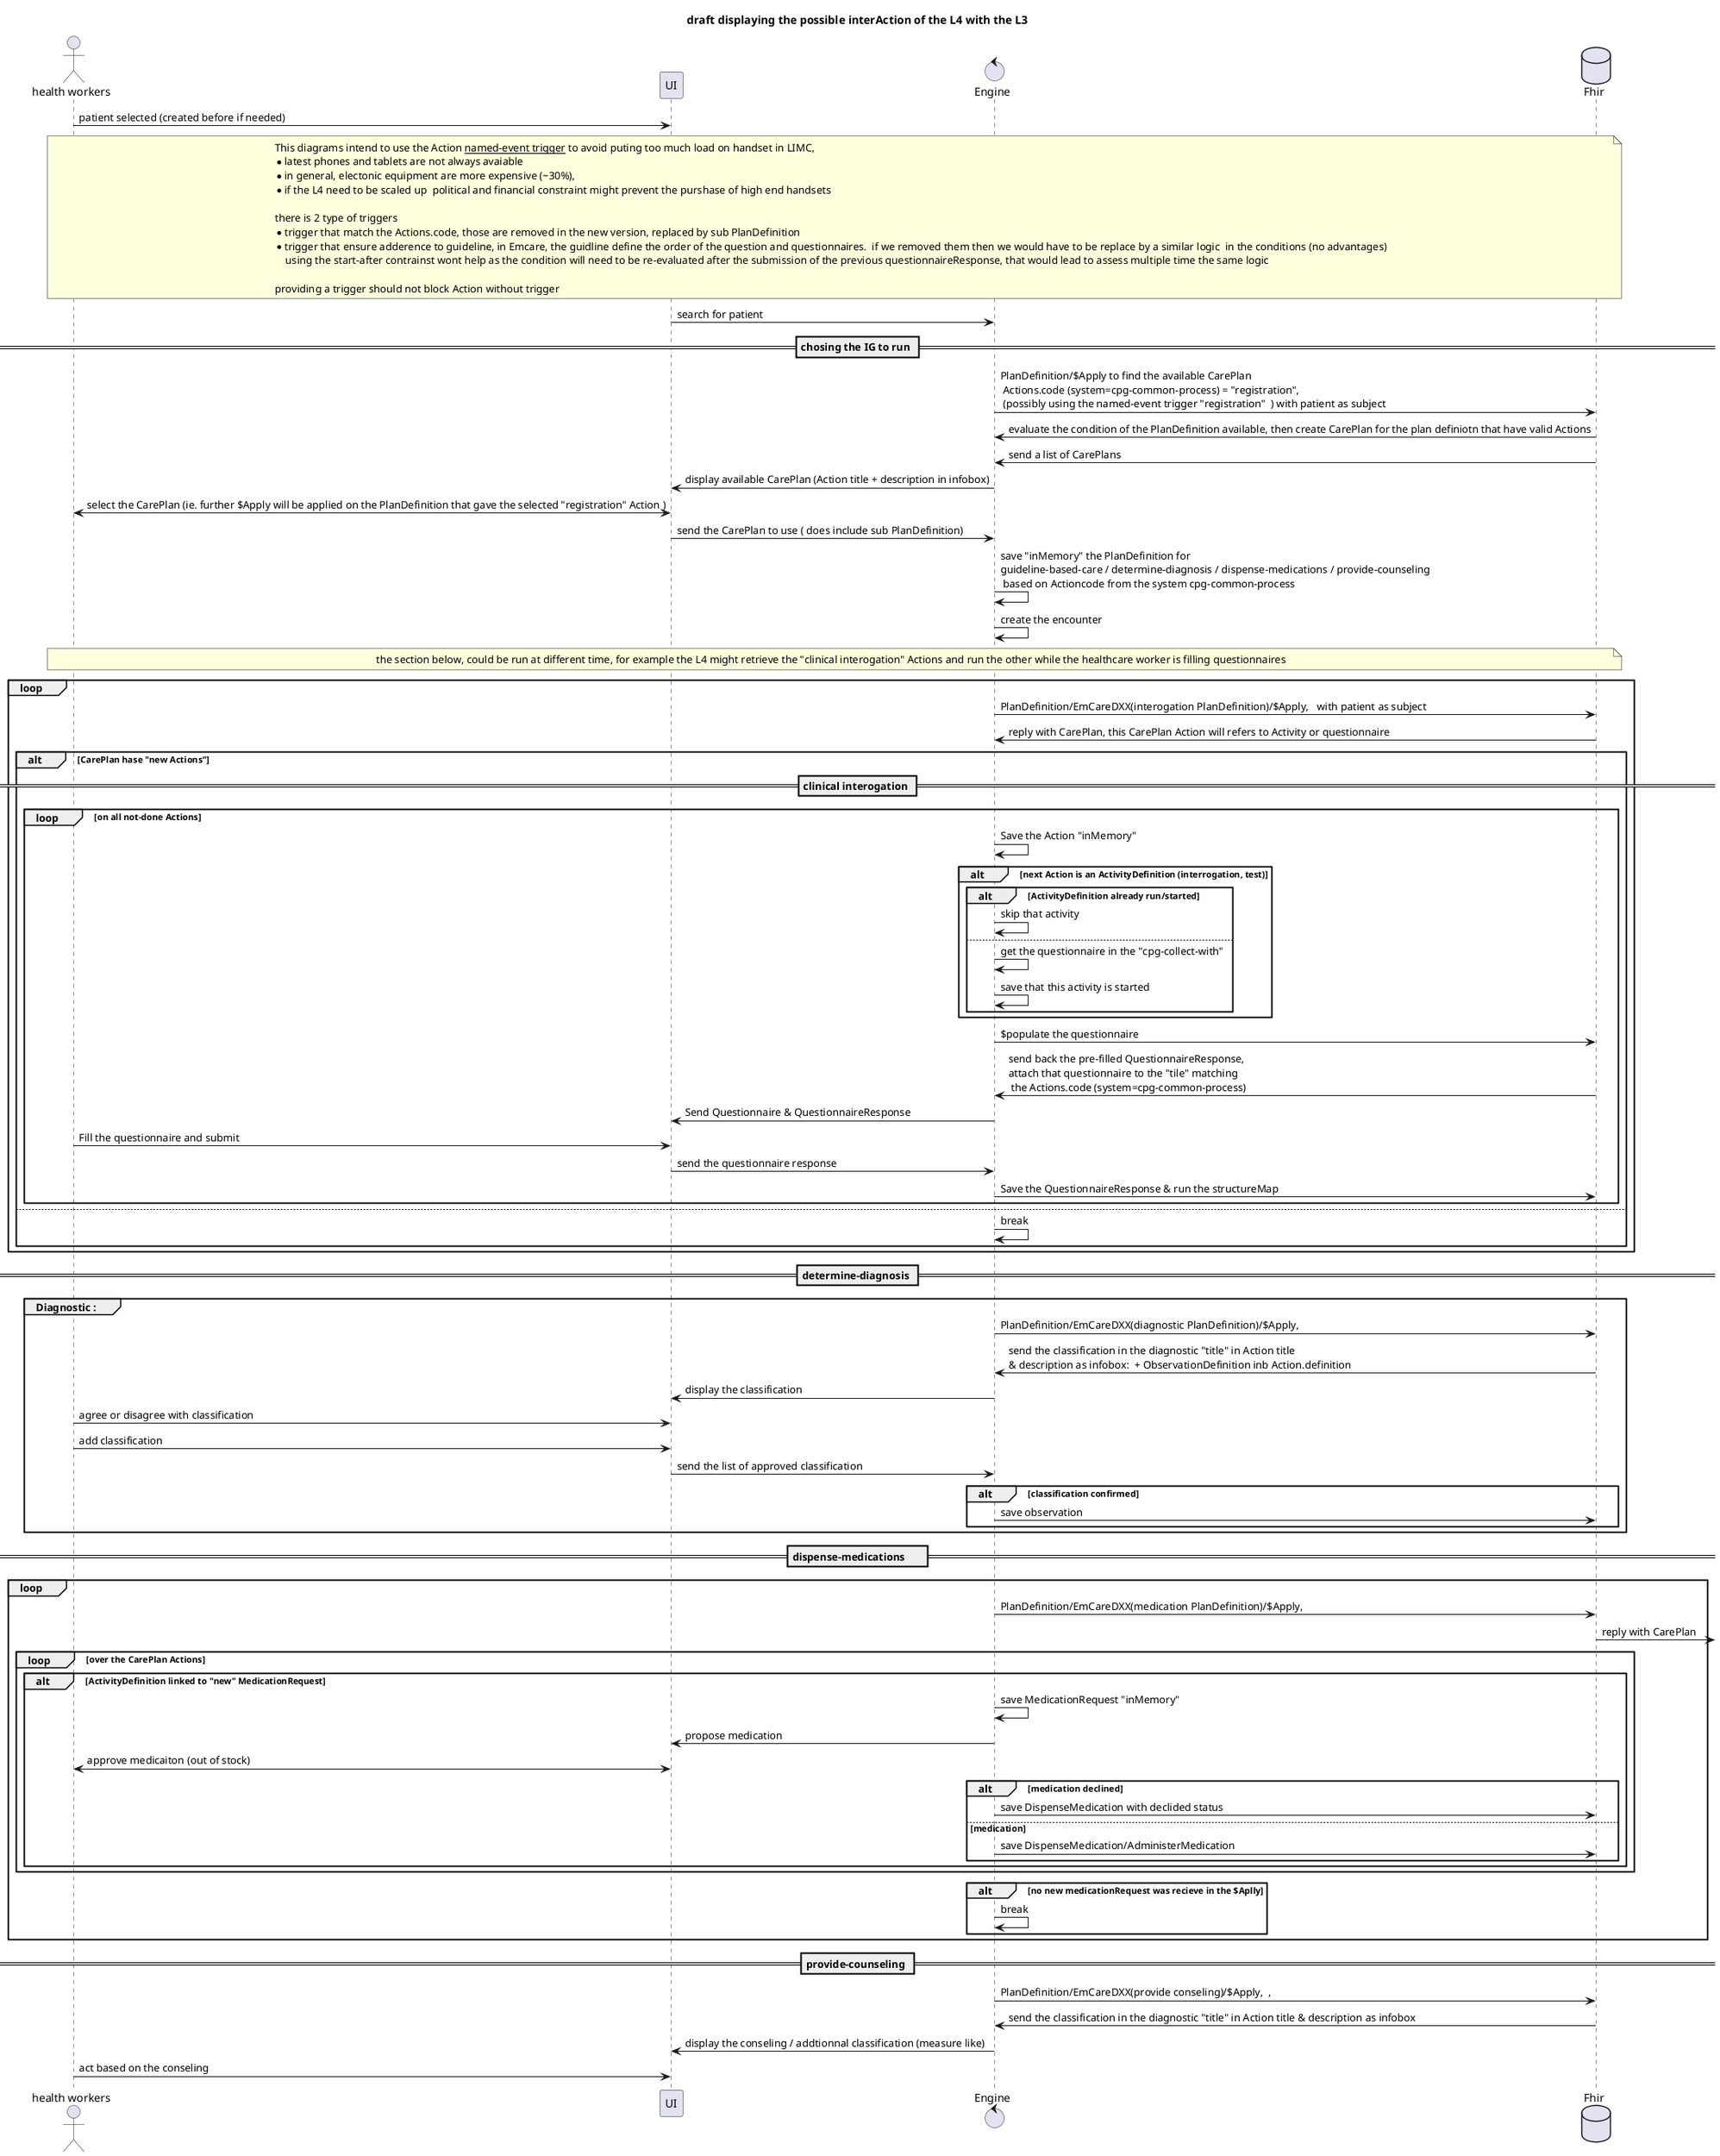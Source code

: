 @startuml

' Actors
'skinparam actorStyle awesome
'skinparam controlStyle awesome

title draft displaying the possible interAction of the L4 with the L3

actor HW as "health workers" 
'interface UI as "user interface"


HW -> UI : patient selected (created before if needed)

control L as "Engine"
database F as "Fhir"
note over HW, F
    This diagrams intend to use the Action __named-event trigger__ to avoid puting too much load on handset in LIMC, 
    * latest phones and tablets are not always avaiable 
    * in general, electonic equipment are more expensive (~30%),
    * if the L4 need to be scaled up  political and financial constraint might prevent the purshase of high end handsets
    
    there is 2 type of triggers
    * trigger that match the Actions.code, those are removed in the new version, replaced by sub PlanDefinition
    * trigger that ensure adderence to guideline, in Emcare, the guidline define the order of the question and questionnaires.  if we removed them then we would have to be replace by a similar logic  in the conditions (no advantages)
        using the start-after contrainst wont help as the condition will need to be re-evaluated after the submission of the previous questionnaireResponse, that would lead to assess multiple time the same logic

    providing a trigger should not block Action without trigger
end note

UI -> L : search for patient


== chosing the IG to run ==

L->F: PlanDefinition/$Apply to find the available CarePlan\n Actions.code (system=cpg-common-process) = "registration",\n (possibly using the named-event trigger "registration"  ) with patient as subject
F->L: evaluate the condition of the PlanDefinition available, then create CarePlan for the plan definiotn that have valid Actions
F->L: send a list of CarePlans
L->UI: display available CarePlan (Action title + description in infobox)
HW<-> UI : select the CarePlan (ie. further $Apply will be applied on the PlanDefinition that gave the selected "registration" Action )
UI -> L: send the CarePlan to use ( does include sub PlanDefinition)
L->L : save "inMemory" the PlanDefinition for \nguideline-based-care / determine-diagnosis / dispense-medications / provide-counseling\n based on Actioncode from the system cpg-common-process

L-> L : create the encounter


note over HW, F
    the section below, could be run at different time, for example the L4 might retrieve the "clinical interogation" Actions and run the other while the healthcare worker is filling questionnaires
end note
loop
    L -> F : PlanDefinition/EmCareDXX(interogation PlanDefinition)/$Apply,   with patient as subject
    F -> L: reply with CarePlan, this CarePlan Action will refers to Activity or questionnaire
    alt CarePlan hase "new Actions"
        == clinical interogation ==
        loop  on all not-done Actions
            L->L: Save the Action "inMemory"
            alt next Action is an ActivityDefinition (interrogation, test)
                alt ActivityDefinition already run/started
                    L-> L: skip that activity
                else
                    L->L: get the questionnaire in the "cpg-collect-with"
                    L->L: save that this activity is started
                end
            end 
            L -> F : $populate the questionnaire
            F -> L : send back the pre-filled QuestionnaireResponse, \nattach that questionnaire to the "tile" matching\n the Actions.code (system=cpg-common-process)
            L -> UI: Send Questionnaire & QuestionnaireResponse
            HW -> UI : Fill the questionnaire and submit
            UI -> L: send the questionnaire response
            L -> F: Save the QuestionnaireResponse & run the structureMap
        end
    else
        L->L: break 
    end 
end 
==  determine-diagnosis ==

group  Diagnostic :
    L -> F : PlanDefinition/EmCareDXX(diagnostic PlanDefinition)/$Apply,  
    F -> L: send the classification in the diagnostic "title" in Action title\n& description as infobox:  + ObservationDefinition inb Action.definition

    L->UI:  display the classification
    HW->UI: agree or disagree with classification
    HW->UI: add classification
    UI -> L: send the list of approved classification
    alt classification confirmed
        L -> F : save observation 
    end
end

== dispense-medications	==

loop 

    L -> F : PlanDefinition/EmCareDXX(medication PlanDefinition)/$Apply,  
    F-> : reply with CarePlan  
    loop over the CarePlan Actions
        alt  ActivityDefinition linked to "new" MedicationRequest
            L->L: save MedicationRequest "inMemory"
            L -> UI: propose medication
            UI <-> HW : approve medicaiton (out of stock)
            alt medication declined
                L-> F : save DispenseMedication with declided status 
            else medication 
                L-> F: save DispenseMedication/AdministerMedication
            end
        end 
    end
    alt no new medicationRequest was recieve in the $Aplly
        L->L:break
    end 
    
end

== provide-counseling ==

  
    L -> F : PlanDefinition/EmCareDXX(provide conseling)/$Apply,  ,  
    F -> L: send the classification in the diagnostic "title" in Action title & description as infobox
    L->UI:  display the conseling / addtionnal classification (measure like)
    HW -> UI: act based on the conseling 

@enduml
